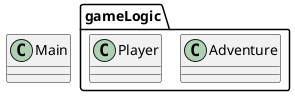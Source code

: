 @startuml
!pragma layout smetana
'https://plantuml.com/class-diagram


class Main

package gameLogic{
class Adventure
class Player
}







@enduml